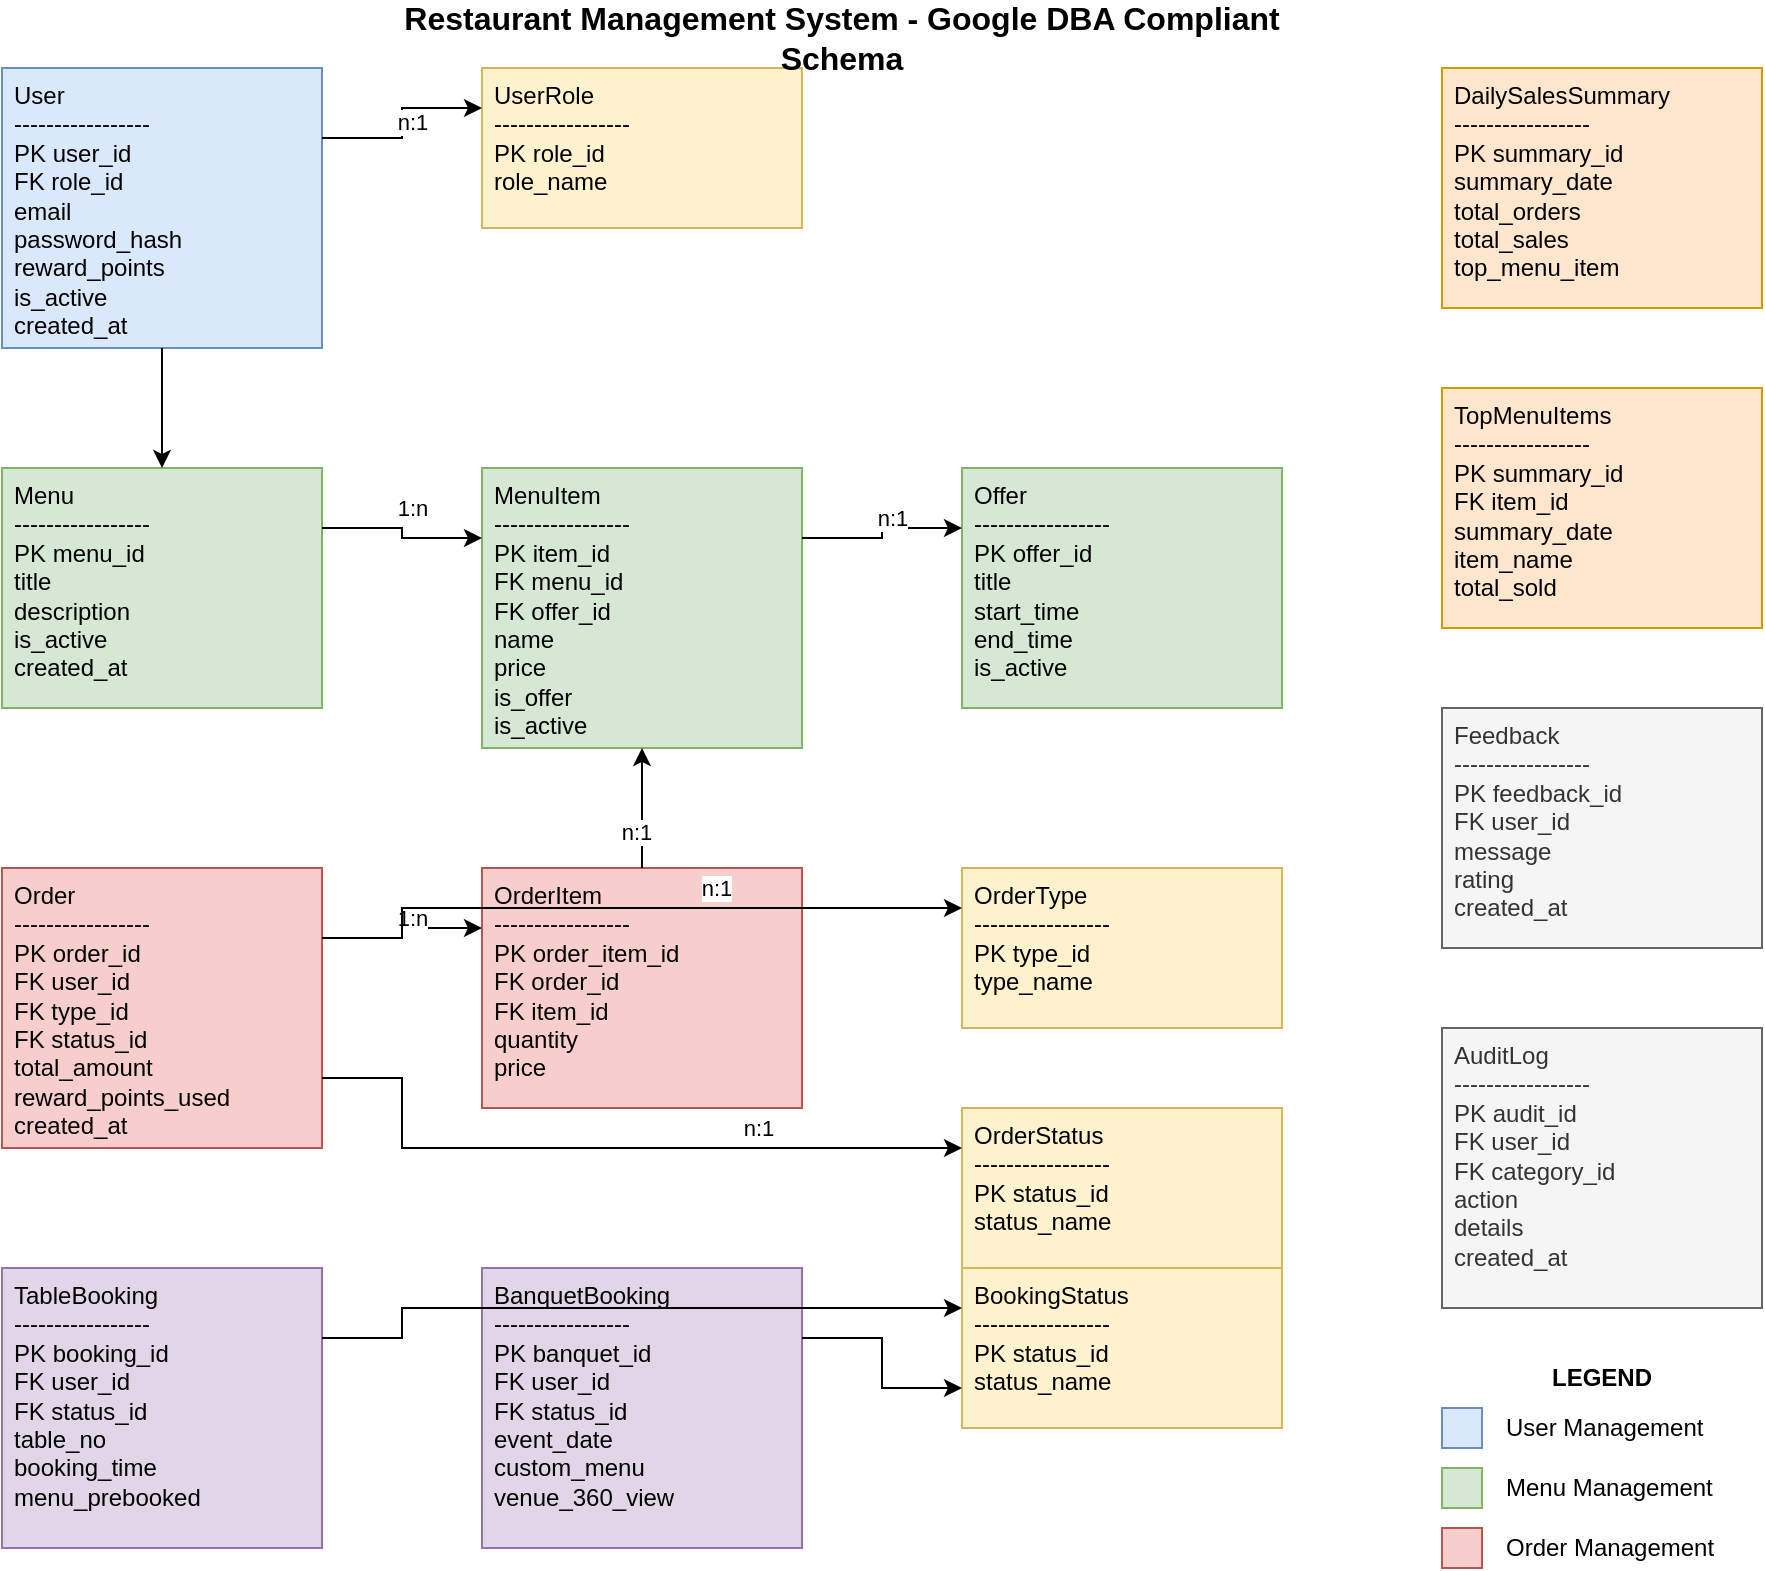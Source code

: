 <?xml version="1.0" encoding="UTF-8"?>
<mxfile version="21.6.6" type="device">
  <diagram name="Restaurant Schema" id="restaurant-schema">
    <mxGraphModel dx="1200" dy="800" grid="1" gridSize="10" guides="1" tooltips="1" connect="1" arrows="1" fold="1" page="1" pageScale="1" pageWidth="1169" pageHeight="827" background="none" math="0" shadow="0">
      <root>
        <mxCell id="0" />
        <mxCell id="1" parent="0" />
        <mxCell id="user_table" value="User&#xa;-----------------&#xa;PK user_id&#xa;FK role_id&#xa;email&#xa;password_hash&#xa;reward_points&#xa;is_active&#xa;created_at" style="rounded=0;whiteSpace=wrap;html=1;fillColor=#dae8fc;strokeColor=#6c8ebf;align=left;spacingLeft=4;fontStyle=0;verticalAlign=top;" vertex="1" parent="1">
          <mxGeometry x="40" y="40" width="160" height="140" as="geometry" />
        </mxCell>
        <mxCell id="user_role_table" value="UserRole&#xa;-----------------&#xa;PK role_id&#xa;role_name" style="rounded=0;whiteSpace=wrap;html=1;fillColor=#fff2cc;strokeColor=#d6b656;align=left;spacingLeft=4;fontStyle=0;verticalAlign=top;" vertex="1" parent="1">
          <mxGeometry x="280" y="40" width="160" height="80" as="geometry" />
        </mxCell>
        <mxCell id="menu_table" value="Menu&#xa;-----------------&#xa;PK menu_id&#xa;title&#xa;description&#xa;is_active&#xa;created_at" style="rounded=0;whiteSpace=wrap;html=1;fillColor=#d5e8d4;strokeColor=#82b366;align=left;spacingLeft=4;fontStyle=0;verticalAlign=top;" vertex="1" parent="1">
          <mxGeometry x="40" y="240" width="160" height="120" as="geometry" />
        </mxCell>
        <mxCell id="menuitem_table" value="MenuItem&#xa;-----------------&#xa;PK item_id&#xa;FK menu_id&#xa;FK offer_id&#xa;name&#xa;price&#xa;is_offer&#xa;is_active" style="rounded=0;whiteSpace=wrap;html=1;fillColor=#d5e8d4;strokeColor=#82b366;align=left;spacingLeft=4;fontStyle=0;verticalAlign=top;" vertex="1" parent="1">
          <mxGeometry x="280" y="240" width="160" height="140" as="geometry" />
        </mxCell>
        <mxCell id="offer_table" value="Offer&#xa;-----------------&#xa;PK offer_id&#xa;title&#xa;start_time&#xa;end_time&#xa;is_active" style="rounded=0;whiteSpace=wrap;html=1;fillColor=#d5e8d4;strokeColor=#82b366;align=left;spacingLeft=4;fontStyle=0;verticalAlign=top;" vertex="1" parent="1">
          <mxGeometry x="520" y="240" width="160" height="120" as="geometry" />
        </mxCell>
        <mxCell id="order_table" value="Order&#xa;-----------------&#xa;PK order_id&#xa;FK user_id&#xa;FK type_id&#xa;FK status_id&#xa;total_amount&#xa;reward_points_used&#xa;created_at" style="rounded=0;whiteSpace=wrap;html=1;fillColor=#f8cecc;strokeColor=#b85450;align=left;spacingLeft=4;fontStyle=0;verticalAlign=top;" vertex="1" parent="1">
          <mxGeometry x="40" y="440" width="160" height="140" as="geometry" />
        </mxCell>
        <mxCell id="orderitem_table" value="OrderItem&#xa;-----------------&#xa;PK order_item_id&#xa;FK order_id&#xa;FK item_id&#xa;quantity&#xa;price" style="rounded=0;whiteSpace=wrap;html=1;fillColor=#f8cecc;strokeColor=#b85450;align=left;spacingLeft=4;fontStyle=0;verticalAlign=top;" vertex="1" parent="1">
          <mxGeometry x="280" y="440" width="160" height="120" as="geometry" />
        </mxCell>
        <mxCell id="ordertype_table" value="OrderType&#xa;-----------------&#xa;PK type_id&#xa;type_name" style="rounded=0;whiteSpace=wrap;html=1;fillColor=#fff2cc;strokeColor=#d6b656;align=left;spacingLeft=4;fontStyle=0;verticalAlign=top;" vertex="1" parent="1">
          <mxGeometry x="520" y="440" width="160" height="80" as="geometry" />
        </mxCell>
        <mxCell id="orderstatus_table" value="OrderStatus&#xa;-----------------&#xa;PK status_id&#xa;status_name" style="rounded=0;whiteSpace=wrap;html=1;fillColor=#fff2cc;strokeColor=#d6b656;align=left;spacingLeft=4;fontStyle=0;verticalAlign=top;" vertex="1" parent="1">
          <mxGeometry x="520" y="560" width="160" height="80" as="geometry" />
        </mxCell>
        <mxCell id="tablebooking_table" value="TableBooking&#xa;-----------------&#xa;PK booking_id&#xa;FK user_id&#xa;FK status_id&#xa;table_no&#xa;booking_time&#xa;menu_prebooked" style="rounded=0;whiteSpace=wrap;html=1;fillColor=#e1d5e7;strokeColor=#9673a6;align=left;spacingLeft=4;fontStyle=0;verticalAlign=top;" vertex="1" parent="1">
          <mxGeometry x="40" y="640" width="160" height="140" as="geometry" />
        </mxCell>
        <mxCell id="banquetbooking_table" value="BanquetBooking&#xa;-----------------&#xa;PK banquet_id&#xa;FK user_id&#xa;FK status_id&#xa;event_date&#xa;custom_menu&#xa;venue_360_view" style="rounded=0;whiteSpace=wrap;html=1;fillColor=#e1d5e7;strokeColor=#9673a6;align=left;spacingLeft=4;fontStyle=0;verticalAlign=top;" vertex="1" parent="1">
          <mxGeometry x="280" y="640" width="160" height="140" as="geometry" />
        </mxCell>
        <mxCell id="bookingstatus_table" value="BookingStatus&#xa;-----------------&#xa;PK status_id&#xa;status_name" style="rounded=0;whiteSpace=wrap;html=1;fillColor=#fff2cc;strokeColor=#d6b656;align=left;spacingLeft=4;fontStyle=0;verticalAlign=top;" vertex="1" parent="1">
          <mxGeometry x="520" y="640" width="160" height="80" as="geometry" />
        </mxCell>
        <mxCell id="dailysalessummary_table" value="DailySalesSummary&#xa;-----------------&#xa;PK summary_id&#xa;summary_date&#xa;total_orders&#xa;total_sales&#xa;top_menu_item" style="rounded=0;whiteSpace=wrap;html=1;fillColor=#ffe6cc;strokeColor=#d79b00;align=left;spacingLeft=4;fontStyle=0;verticalAlign=top;" vertex="1" parent="1">
          <mxGeometry x="760" y="40" width="160" height="120" as="geometry" />
        </mxCell>
        <mxCell id="topmenuitems_table" value="TopMenuItems&#xa;-----------------&#xa;PK summary_id&#xa;FK item_id&#xa;summary_date&#xa;item_name&#xa;total_sold" style="rounded=0;whiteSpace=wrap;html=1;fillColor=#ffe6cc;strokeColor=#d79b00;align=left;spacingLeft=4;fontStyle=0;verticalAlign=top;" vertex="1" parent="1">
          <mxGeometry x="760" y="200" width="160" height="120" as="geometry" />
        </mxCell>
        <mxCell id="feedback_table" value="Feedback&#xa;-----------------&#xa;PK feedback_id&#xa;FK user_id&#xa;message&#xa;rating&#xa;created_at" style="rounded=0;whiteSpace=wrap;html=1;fillColor=#f5f5f5;strokeColor=#666666;fontColor=#333333;align=left;spacingLeft=4;fontStyle=0;verticalAlign=top;" vertex="1" parent="1">
          <mxGeometry x="760" y="360" width="160" height="120" as="geometry" />
        </mxCell>
        <mxCell id="auditlog_table" value="AuditLog&#xa;-----------------&#xa;PK audit_id&#xa;FK user_id&#xa;FK category_id&#xa;action&#xa;details&#xa;created_at" style="rounded=0;whiteSpace=wrap;html=1;fillColor=#f5f5f5;strokeColor=#666666;fontColor=#333333;align=left;spacingLeft=4;fontStyle=0;verticalAlign=top;" vertex="1" parent="1">
          <mxGeometry x="760" y="520" width="160" height="140" as="geometry" />
        </mxCell>
        <mxCell id="title" value="Restaurant Management System - Google DBA Compliant Schema" style="text;html=1;strokeColor=none;fillColor=none;align=center;verticalAlign=middle;whiteSpace=wrap;rounded=0;fontSize=16;fontStyle=1" vertex="1" parent="1">
          <mxGeometry x="240" y="10" width="440" height="30" as="geometry" />
        </mxCell>
        
        <!-- RELATIONSHIPS -->
        <!-- User to UserRole -->
        <mxCell id="user_to_role" style="edgeStyle=orthogonalEdgeStyle;rounded=0;orthogonalLoop=1;jettySize=auto;html=1;exitX=1;exitY=0.25;exitDx=0;exitDy=0;entryX=0;entryY=0.25;entryDx=0;entryDy=0;startArrow=none;startFill=0;endArrow=classic;endFill=1;" edge="1" parent="1" source="user_table" target="user_role_table">
          <mxGeometry relative="1" as="geometry" />
        </mxCell>
        <mxCell id="user_to_role_label" value="n:1" style="edgeLabel;html=1;align=center;verticalAlign=middle;resizable=0;points=[];" vertex="1" connectable="0" parent="user_to_role">
          <mxGeometry x="-0.137" y="3" relative="1" as="geometry">
            <mxPoint x="8" y="-7" as="offset" />
          </mxGeometry>
        </mxCell>
        
        <!-- Menu to MenuItem -->
        <mxCell id="menu_to_menuitem" style="edgeStyle=orthogonalEdgeStyle;rounded=0;orthogonalLoop=1;jettySize=auto;html=1;exitX=1;exitY=0.25;exitDx=0;exitDy=0;entryX=0;entryY=0.25;entryDx=0;entryDy=0;startArrow=none;startFill=0;endArrow=classic;endFill=1;" edge="1" parent="1" source="menu_table" target="menuitem_table">
          <mxGeometry relative="1" as="geometry" />
        </mxCell>
        <mxCell id="menu_to_menuitem_label" value="1:n" style="edgeLabel;html=1;align=center;verticalAlign=middle;resizable=0;points=[];" vertex="1" connectable="0" parent="menu_to_menuitem">
          <mxGeometry x="-0.137" y="3" relative="1" as="geometry">
            <mxPoint x="8" y="-7" as="offset" />
          </mxGeometry>
        </mxCell>
        
        <!-- MenuItem to Offer -->
        <mxCell id="menuitem_to_offer" style="edgeStyle=orthogonalEdgeStyle;rounded=0;orthogonalLoop=1;jettySize=auto;html=1;exitX=1;exitY=0.25;exitDx=0;exitDy=0;entryX=0;entryY=0.25;entryDx=0;entryDy=0;startArrow=none;startFill=0;endArrow=classic;endFill=1;" edge="1" parent="1" source="menuitem_table" target="offer_table">
          <mxGeometry relative="1" as="geometry" />
        </mxCell>
        <mxCell id="menuitem_to_offer_label" value="n:1" style="edgeLabel;html=1;align=center;verticalAlign=middle;resizable=0;points=[];" vertex="1" connectable="0" parent="menuitem_to_offer">
          <mxGeometry x="-0.137" y="3" relative="1" as="geometry">
            <mxPoint x="8" y="-7" as="offset" />
          </mxGeometry>
        </mxCell>
        
        <!-- User to Order -->
        <mxCell id="user_to_order" style="edgeStyle=orthogonalEdgeStyle;rounded=0;orthogonalLoop=1;jettySize=auto;html=1;exitX=0.5;exitY=1;exitDx=0;exitDy=0;entryX=0.5;entryY=0;entryDx=0;entryDy=0;startArrow=none;startFill=0;endArrow=classic;endFill=1;" edge="1" parent="1" source="user_table" target="menu_table">
          <mxGeometry relative="1" as="geometry">
            <Array as="points">
              <mxPoint x="120" y="200" />
              <mxPoint x="120" y="200" />
            </Array>
          </mxGeometry>
        </mxCell>
        
        <!-- Order to OrderItem -->
        <mxCell id="order_to_orderitem" style="edgeStyle=orthogonalEdgeStyle;rounded=0;orthogonalLoop=1;jettySize=auto;html=1;exitX=1;exitY=0.25;exitDx=0;exitDy=0;entryX=0;entryY=0.25;entryDx=0;entryDy=0;startArrow=none;startFill=0;endArrow=classic;endFill=1;" edge="1" parent="1" source="order_table" target="orderitem_table">
          <mxGeometry relative="1" as="geometry" />
        </mxCell>
        <mxCell id="order_to_orderitem_label" value="1:n" style="edgeLabel;html=1;align=center;verticalAlign=middle;resizable=0;points=[];" vertex="1" connectable="0" parent="order_to_orderitem">
          <mxGeometry x="-0.137" y="3" relative="1" as="geometry">
            <mxPoint x="8" y="-7" as="offset" />
          </mxGeometry>
        </mxCell>
        
        <!-- OrderItem to MenuItem -->
        <mxCell id="orderitem_to_menuitem" style="edgeStyle=orthogonalEdgeStyle;rounded=0;orthogonalLoop=1;jettySize=auto;html=1;exitX=0.5;exitY=0;exitDx=0;exitDy=0;entryX=0.5;entryY=1;entryDx=0;entryDy=0;startArrow=none;startFill=0;endArrow=classic;endFill=1;" edge="1" parent="1" source="orderitem_table" target="menuitem_table">
          <mxGeometry relative="1" as="geometry" />
        </mxCell>
        <mxCell id="orderitem_to_menuitem_label" value="n:1" style="edgeLabel;html=1;align=center;verticalAlign=middle;resizable=0;points=[];" vertex="1" connectable="0" parent="orderitem_to_menuitem">
          <mxGeometry x="-0.137" y="3" relative="1" as="geometry">
            <mxPoint y="8" as="offset" />
          </mxGeometry>
        </mxCell>
        
        <!-- Order to OrderType -->
        <mxCell id="order_to_ordertype" style="edgeStyle=orthogonalEdgeStyle;rounded=0;orthogonalLoop=1;jettySize=auto;html=1;exitX=1;exitY=0.25;exitDx=0;exitDy=0;entryX=0;entryY=0.25;entryDx=0;entryDy=0;startArrow=none;startFill=0;endArrow=classic;endFill=1;" edge="1" parent="1" source="order_table" target="ordertype_table">
          <mxGeometry relative="1" as="geometry">
            <Array as="points">
              <mxPoint x="240" y="475" />
              <mxPoint x="240" y="460" />
            </Array>
          </mxGeometry>
        </mxCell>
        <mxCell id="order_to_ordertype_label" value="n:1" style="edgeLabel;html=1;align=center;verticalAlign=middle;resizable=0;points=[];" vertex="1" connectable="0" parent="order_to_ordertype">
          <mxGeometry x="0.5" y="1" relative="1" as="geometry">
            <mxPoint x="-40" y="-9" as="offset" />
          </mxGeometry>
        </mxCell>
        
        <!-- Order to OrderStatus -->
        <mxCell id="order_to_orderstatus" style="edgeStyle=orthogonalEdgeStyle;rounded=0;orthogonalLoop=1;jettySize=auto;html=1;exitX=1;exitY=0.75;exitDx=0;exitDy=0;entryX=0;entryY=0.25;entryDx=0;entryDy=0;startArrow=none;startFill=0;endArrow=classic;endFill=1;" edge="1" parent="1" source="order_table" target="orderstatus_table">
          <mxGeometry relative="1" as="geometry">
            <Array as="points">
              <mxPoint x="240" y="545" />
              <mxPoint x="240" y="580" />
            </Array>
          </mxGeometry>
        </mxCell>
        <mxCell id="order_to_orderstatus_label" value="n:1" style="edgeLabel;html=1;align=center;verticalAlign=middle;resizable=0;points=[];" vertex="1" connectable="0" parent="order_to_orderstatus">
          <mxGeometry x="0.662" relative="1" as="geometry">
            <mxPoint x="-42" y="-10" as="offset" />
          </mxGeometry>
        </mxCell>
        
        <!-- TableBooking and BanquetBooking -->
        <mxCell id="tablebooking_to_status" style="edgeStyle=orthogonalEdgeStyle;rounded=0;orthogonalLoop=1;jettySize=auto;html=1;exitX=1;exitY=0.25;exitDx=0;exitDy=0;entryX=0;entryY=0.25;entryDx=0;entryDy=0;startArrow=none;startFill=0;endArrow=classic;endFill=1;" edge="1" parent="1" source="tablebooking_table" target="bookingstatus_table">
          <mxGeometry relative="1" as="geometry">
            <Array as="points">
              <mxPoint x="240" y="675" />
              <mxPoint x="240" y="660" />
            </Array>
          </mxGeometry>
        </mxCell>
        
        <mxCell id="banquetbooking_to_status" style="edgeStyle=orthogonalEdgeStyle;rounded=0;orthogonalLoop=1;jettySize=auto;html=1;exitX=1;exitY=0.25;exitDx=0;exitDy=0;entryX=0;entryY=0.75;entryDx=0;entryDy=0;startArrow=none;startFill=0;endArrow=classic;endFill=1;" edge="1" parent="1" source="banquetbooking_table" target="bookingstatus_table">
          <mxGeometry relative="1" as="geometry">
            <Array as="points">
              <mxPoint x="480" y="675" />
              <mxPoint x="480" y="700" />
            </Array>
          </mxGeometry>
        </mxCell>
        
        <!-- LEGEND -->
        <mxCell id="legend_title" value="LEGEND" style="text;html=1;strokeColor=none;fillColor=none;align=center;verticalAlign=middle;whiteSpace=wrap;rounded=0;fontSize=12;fontStyle=1" vertex="1" parent="1">
          <mxGeometry x="760" y="680" width="160" height="30" as="geometry" />
        </mxCell>
        <mxCell id="legend_user" value="" style="rounded=0;whiteSpace=wrap;html=1;fillColor=#dae8fc;strokeColor=#6c8ebf;" vertex="1" parent="1">
          <mxGeometry x="760" y="710" width="20" height="20" as="geometry" />
        </mxCell>
        <mxCell id="legend_user_label" value="User Management" style="text;html=1;strokeColor=none;fillColor=none;align=left;verticalAlign=middle;whiteSpace=wrap;rounded=0;" vertex="1" parent="1">
          <mxGeometry x="790" y="710" width="130" height="20" as="geometry" />
        </mxCell>
        <mxCell id="legend_menu" value="" style="rounded=0;whiteSpace=wrap;html=1;fillColor=#d5e8d4;strokeColor=#82b366;" vertex="1" parent="1">
          <mxGeometry x="760" y="740" width="20" height="20" as="geometry" />
        </mxCell>
        <mxCell id="legend_menu_label" value="Menu Management" style="text;html=1;strokeColor=none;fillColor=none;align=left;verticalAlign=middle;whiteSpace=wrap;rounded=0;" vertex="1" parent="1">
          <mxGeometry x="790" y="740" width="130" height="20" as="geometry" />
        </mxCell>
        <mxCell id="legend_order" value="" style="rounded=0;whiteSpace=wrap;html=1;fillColor=#f8cecc;strokeColor=#b85450;" vertex="1" parent="1">
          <mxGeometry x="760" y="770" width="20" height="20" as="geometry" />
        </mxCell>
        <mxCell id="legend_order_label" value="Order Management" style="text;html=1;strokeColor=none;fillColor=none;align=left;verticalAlign=middle;whiteSpace=wrap;rounded=0;" vertex="1" parent="1">
          <mxGeometry x="790" y="770" width="130" height="20" as="geometry" />
        </mxCell>
      </root>
    </mxGraphModel>
  </diagram>
</mxfile>
